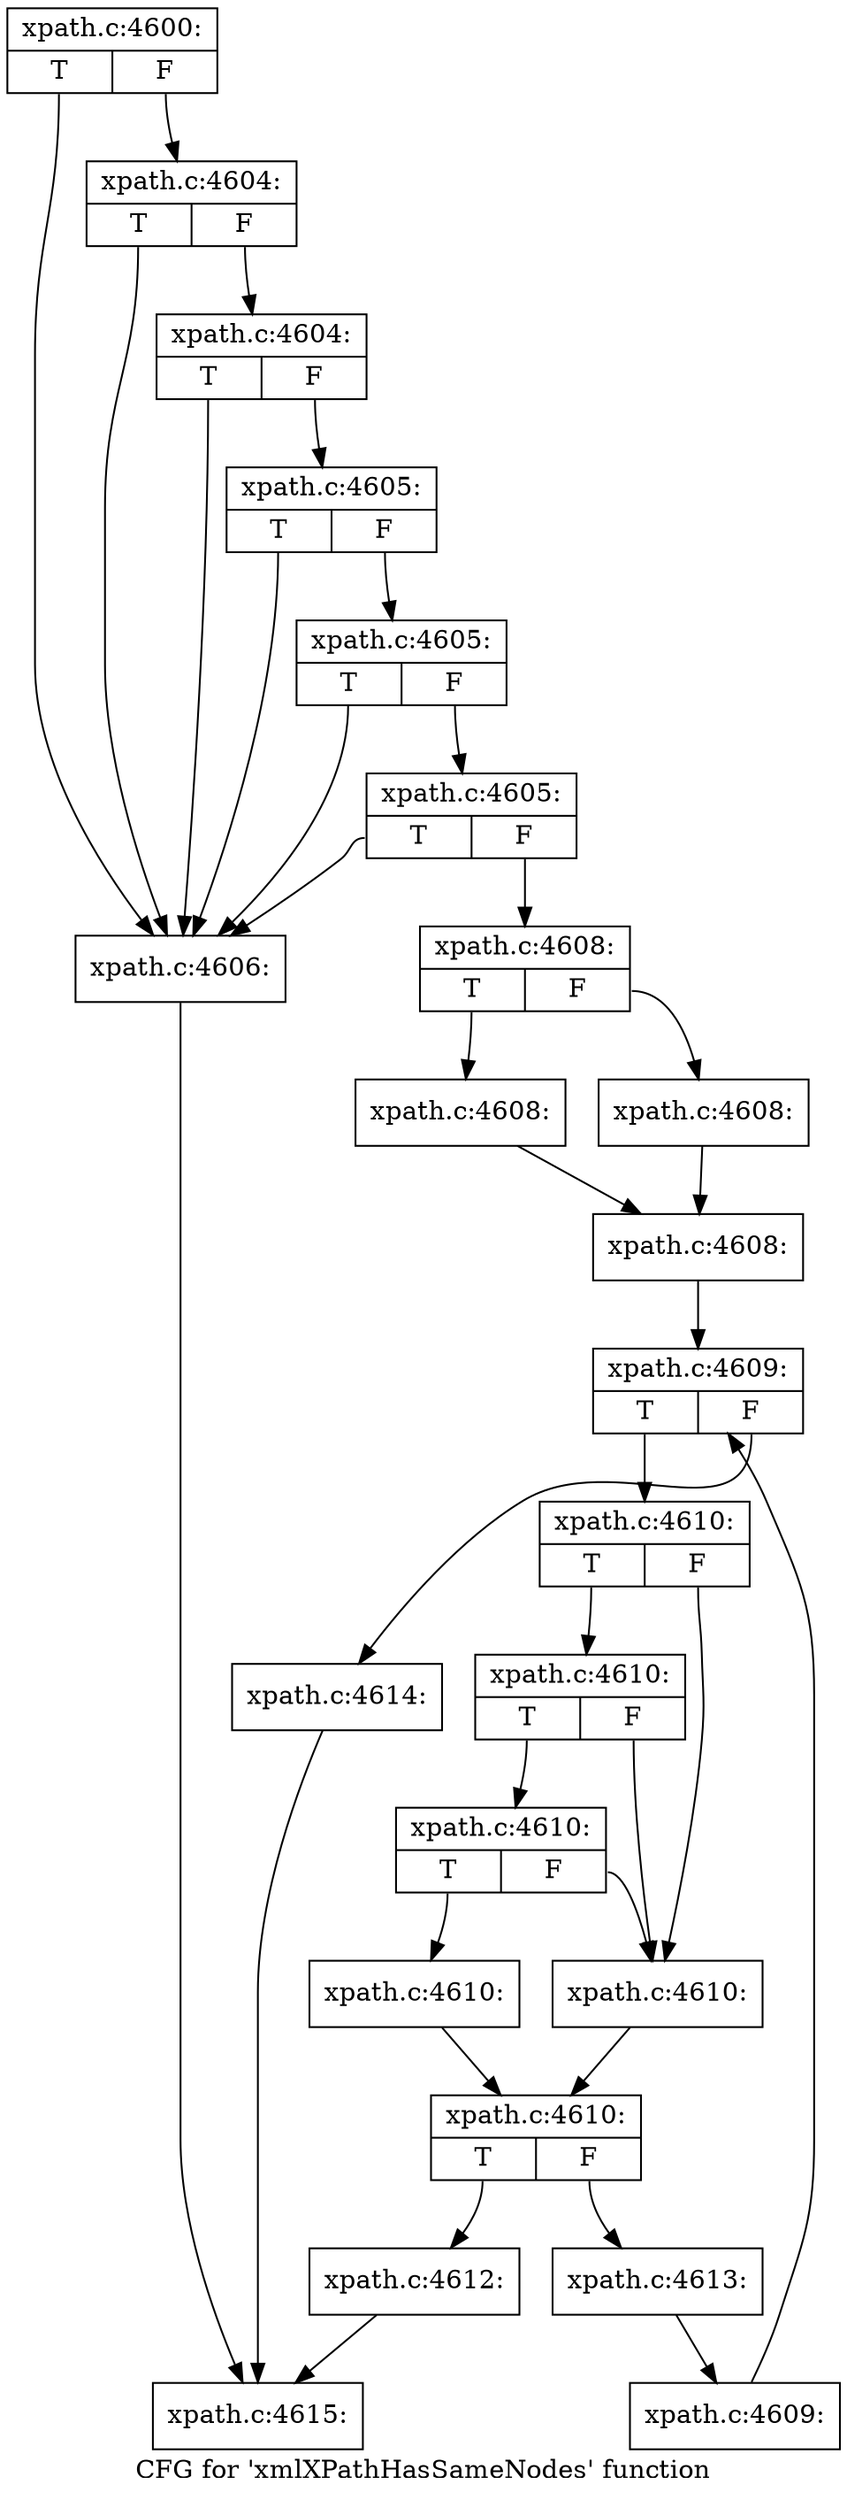 digraph "CFG for 'xmlXPathHasSameNodes' function" {
	label="CFG for 'xmlXPathHasSameNodes' function";

	Node0x4834e60 [shape=record,label="{xpath.c:4600:|{<s0>T|<s1>F}}"];
	Node0x4834e60:s0 -> Node0x46a2f20;
	Node0x4834e60:s1 -> Node0x46a30c0;
	Node0x46a30c0 [shape=record,label="{xpath.c:4604:|{<s0>T|<s1>F}}"];
	Node0x46a30c0:s0 -> Node0x46a2f20;
	Node0x46a30c0:s1 -> Node0x46a3040;
	Node0x46a3040 [shape=record,label="{xpath.c:4604:|{<s0>T|<s1>F}}"];
	Node0x46a3040:s0 -> Node0x46a2f20;
	Node0x46a3040:s1 -> Node0x46a2fc0;
	Node0x46a2fc0 [shape=record,label="{xpath.c:4605:|{<s0>T|<s1>F}}"];
	Node0x46a2fc0:s0 -> Node0x46a2f20;
	Node0x46a2fc0:s1 -> Node0x4844830;
	Node0x4844830 [shape=record,label="{xpath.c:4605:|{<s0>T|<s1>F}}"];
	Node0x4844830:s0 -> Node0x46a2f20;
	Node0x4844830:s1 -> Node0x48447e0;
	Node0x48447e0 [shape=record,label="{xpath.c:4605:|{<s0>T|<s1>F}}"];
	Node0x48447e0:s0 -> Node0x46a2f20;
	Node0x48447e0:s1 -> Node0x46a2f70;
	Node0x46a2f20 [shape=record,label="{xpath.c:4606:}"];
	Node0x46a2f20 -> Node0x4841ac0;
	Node0x46a2f70 [shape=record,label="{xpath.c:4608:|{<s0>T|<s1>F}}"];
	Node0x46a2f70:s0 -> Node0x48450a0;
	Node0x46a2f70:s1 -> Node0x48450f0;
	Node0x48450a0 [shape=record,label="{xpath.c:4608:}"];
	Node0x48450a0 -> Node0x4845140;
	Node0x48450f0 [shape=record,label="{xpath.c:4608:}"];
	Node0x48450f0 -> Node0x4845140;
	Node0x4845140 [shape=record,label="{xpath.c:4608:}"];
	Node0x4845140 -> Node0x48457e0;
	Node0x48457e0 [shape=record,label="{xpath.c:4609:|{<s0>T|<s1>F}}"];
	Node0x48457e0:s0 -> Node0x4845ac0;
	Node0x48457e0:s1 -> Node0x4845680;
	Node0x4845ac0 [shape=record,label="{xpath.c:4610:|{<s0>T|<s1>F}}"];
	Node0x4845ac0:s0 -> Node0x4845f90;
	Node0x4845ac0:s1 -> Node0x4845ea0;
	Node0x4845f90 [shape=record,label="{xpath.c:4610:|{<s0>T|<s1>F}}"];
	Node0x4845f90:s0 -> Node0x4845f40;
	Node0x4845f90:s1 -> Node0x4845ea0;
	Node0x4845f40 [shape=record,label="{xpath.c:4610:|{<s0>T|<s1>F}}"];
	Node0x4845f40:s0 -> Node0x4845e50;
	Node0x4845f40:s1 -> Node0x4845ea0;
	Node0x4845e50 [shape=record,label="{xpath.c:4610:}"];
	Node0x4845e50 -> Node0x4845ef0;
	Node0x4845ea0 [shape=record,label="{xpath.c:4610:}"];
	Node0x4845ea0 -> Node0x4845ef0;
	Node0x4845ef0 [shape=record,label="{xpath.c:4610:|{<s0>T|<s1>F}}"];
	Node0x4845ef0:s0 -> Node0x4846a50;
	Node0x4845ef0:s1 -> Node0x4846aa0;
	Node0x4846a50 [shape=record,label="{xpath.c:4612:}"];
	Node0x4846a50 -> Node0x4841ac0;
	Node0x4846aa0 [shape=record,label="{xpath.c:4613:}"];
	Node0x4846aa0 -> Node0x4845a30;
	Node0x4845a30 [shape=record,label="{xpath.c:4609:}"];
	Node0x4845a30 -> Node0x48457e0;
	Node0x4845680 [shape=record,label="{xpath.c:4614:}"];
	Node0x4845680 -> Node0x4841ac0;
	Node0x4841ac0 [shape=record,label="{xpath.c:4615:}"];
}
